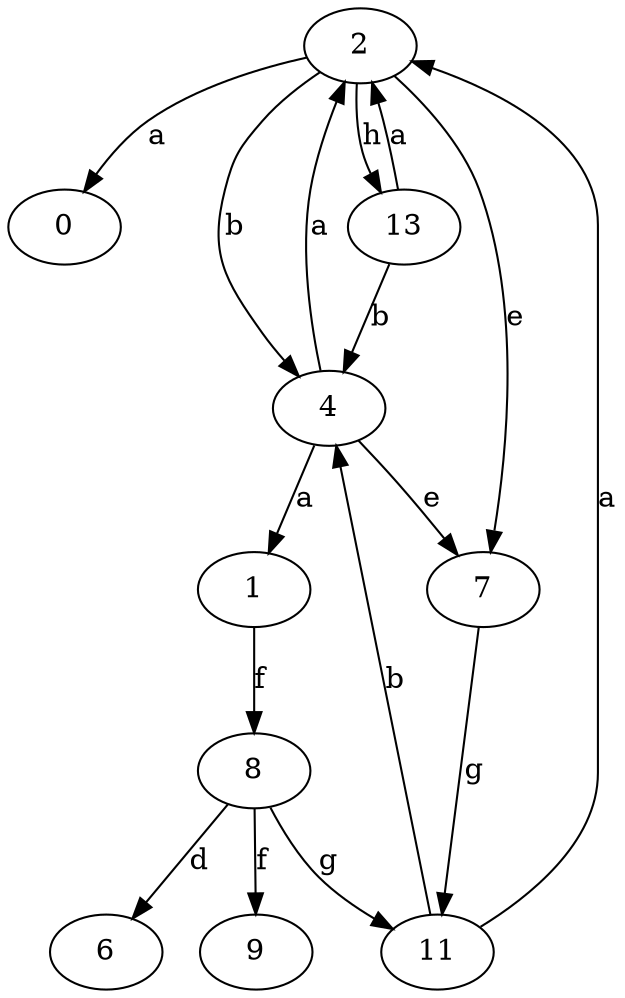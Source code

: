 strict digraph  {
0;
1;
2;
4;
6;
7;
8;
9;
11;
13;
1 -> 8  [label=f];
2 -> 0  [label=a];
2 -> 4  [label=b];
2 -> 7  [label=e];
2 -> 13  [label=h];
4 -> 1  [label=a];
4 -> 2  [label=a];
4 -> 7  [label=e];
7 -> 11  [label=g];
8 -> 6  [label=d];
8 -> 9  [label=f];
8 -> 11  [label=g];
11 -> 2  [label=a];
11 -> 4  [label=b];
13 -> 2  [label=a];
13 -> 4  [label=b];
}
